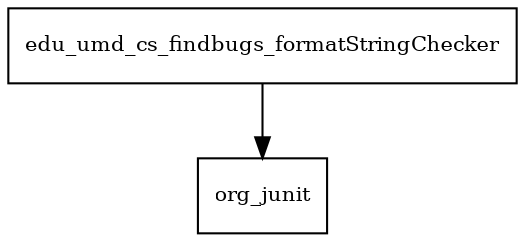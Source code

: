 digraph jFormatString_package_dependencies {
  node [shape = box, fontsize=10.0];
  edu_umd_cs_findbugs_formatStringChecker -> org_junit;
}
